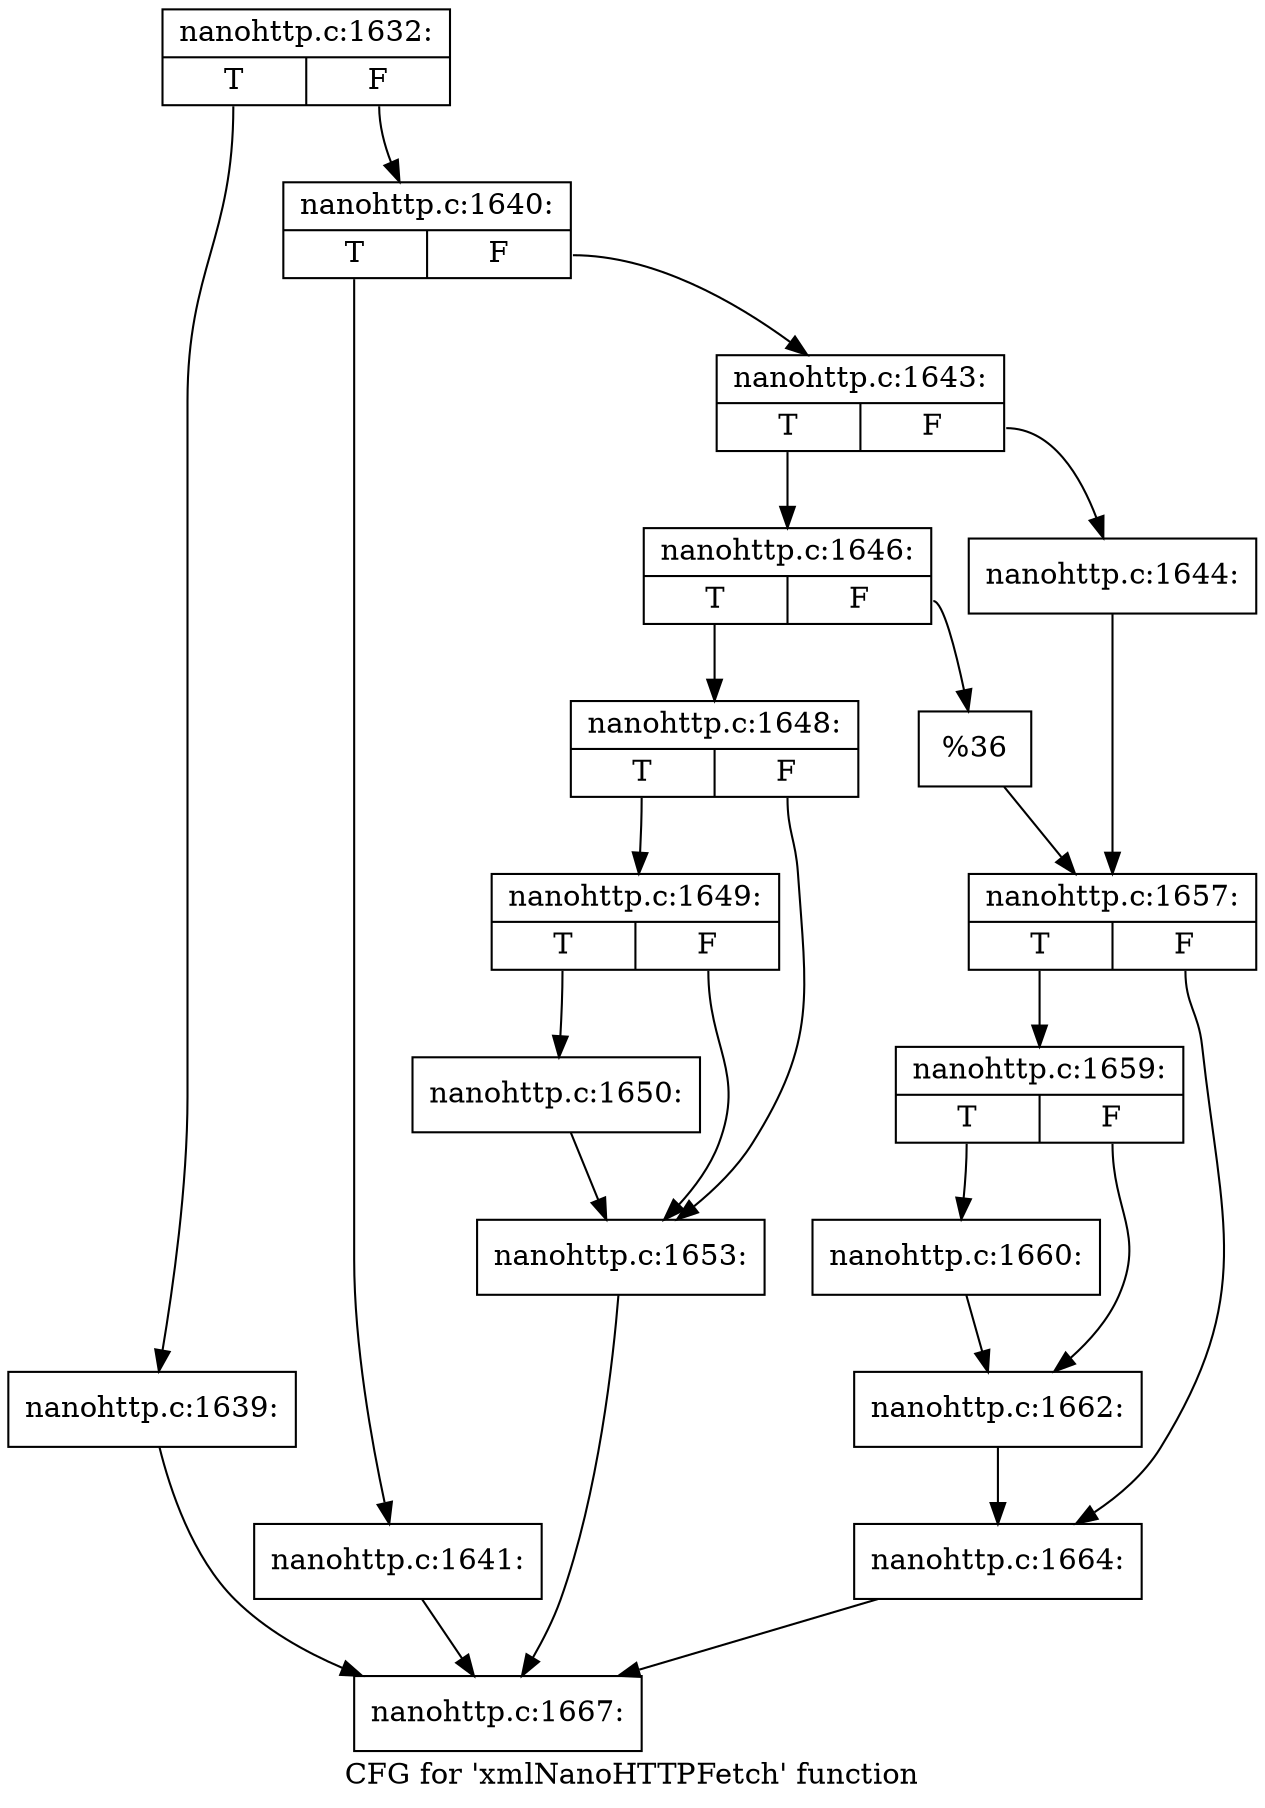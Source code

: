 digraph "CFG for 'xmlNanoHTTPFetch' function" {
	label="CFG for 'xmlNanoHTTPFetch' function";

	Node0x564de242bb10 [shape=record,label="{nanohttp.c:1632:|{<s0>T|<s1>F}}"];
	Node0x564de242bb10:s0 -> Node0x564de2439e20;
	Node0x564de242bb10:s1 -> Node0x564de2439e70;
	Node0x564de2439e20 [shape=record,label="{nanohttp.c:1639:}"];
	Node0x564de2439e20 -> Node0x564de2434f40;
	Node0x564de2439e70 [shape=record,label="{nanohttp.c:1640:|{<s0>T|<s1>F}}"];
	Node0x564de2439e70:s0 -> Node0x564de243a560;
	Node0x564de2439e70:s1 -> Node0x564de243a5b0;
	Node0x564de243a560 [shape=record,label="{nanohttp.c:1641:}"];
	Node0x564de243a560 -> Node0x564de2434f40;
	Node0x564de243a5b0 [shape=record,label="{nanohttp.c:1643:|{<s0>T|<s1>F}}"];
	Node0x564de243a5b0:s0 -> Node0x564de243ab10;
	Node0x564de243a5b0:s1 -> Node0x564de243aa70;
	Node0x564de243aa70 [shape=record,label="{nanohttp.c:1644:}"];
	Node0x564de243aa70 -> Node0x564de243aac0;
	Node0x564de243ab10 [shape=record,label="{nanohttp.c:1646:|{<s0>T|<s1>F}}"];
	Node0x564de243ab10:s0 -> Node0x564de243be20;
	Node0x564de243ab10:s1 -> Node0x564de243be70;
	Node0x564de243be20 [shape=record,label="{nanohttp.c:1648:|{<s0>T|<s1>F}}"];
	Node0x564de243be20:s0 -> Node0x564de243c330;
	Node0x564de243be20:s1 -> Node0x564de243c2e0;
	Node0x564de243c330 [shape=record,label="{nanohttp.c:1649:|{<s0>T|<s1>F}}"];
	Node0x564de243c330:s0 -> Node0x564de243c290;
	Node0x564de243c330:s1 -> Node0x564de243c2e0;
	Node0x564de243c290 [shape=record,label="{nanohttp.c:1650:}"];
	Node0x564de243c290 -> Node0x564de243c2e0;
	Node0x564de243c2e0 [shape=record,label="{nanohttp.c:1653:}"];
	Node0x564de243c2e0 -> Node0x564de2434f40;
	Node0x564de243be70 [shape=record,label="{%36}"];
	Node0x564de243be70 -> Node0x564de243aac0;
	Node0x564de243aac0 [shape=record,label="{nanohttp.c:1657:|{<s0>T|<s1>F}}"];
	Node0x564de243aac0:s0 -> Node0x564de243d680;
	Node0x564de243aac0:s1 -> Node0x564de243d6d0;
	Node0x564de243d680 [shape=record,label="{nanohttp.c:1659:|{<s0>T|<s1>F}}"];
	Node0x564de243d680:s0 -> Node0x564de243da00;
	Node0x564de243d680:s1 -> Node0x564de243da50;
	Node0x564de243da00 [shape=record,label="{nanohttp.c:1660:}"];
	Node0x564de243da00 -> Node0x564de243da50;
	Node0x564de243da50 [shape=record,label="{nanohttp.c:1662:}"];
	Node0x564de243da50 -> Node0x564de243d6d0;
	Node0x564de243d6d0 [shape=record,label="{nanohttp.c:1664:}"];
	Node0x564de243d6d0 -> Node0x564de2434f40;
	Node0x564de2434f40 [shape=record,label="{nanohttp.c:1667:}"];
}
